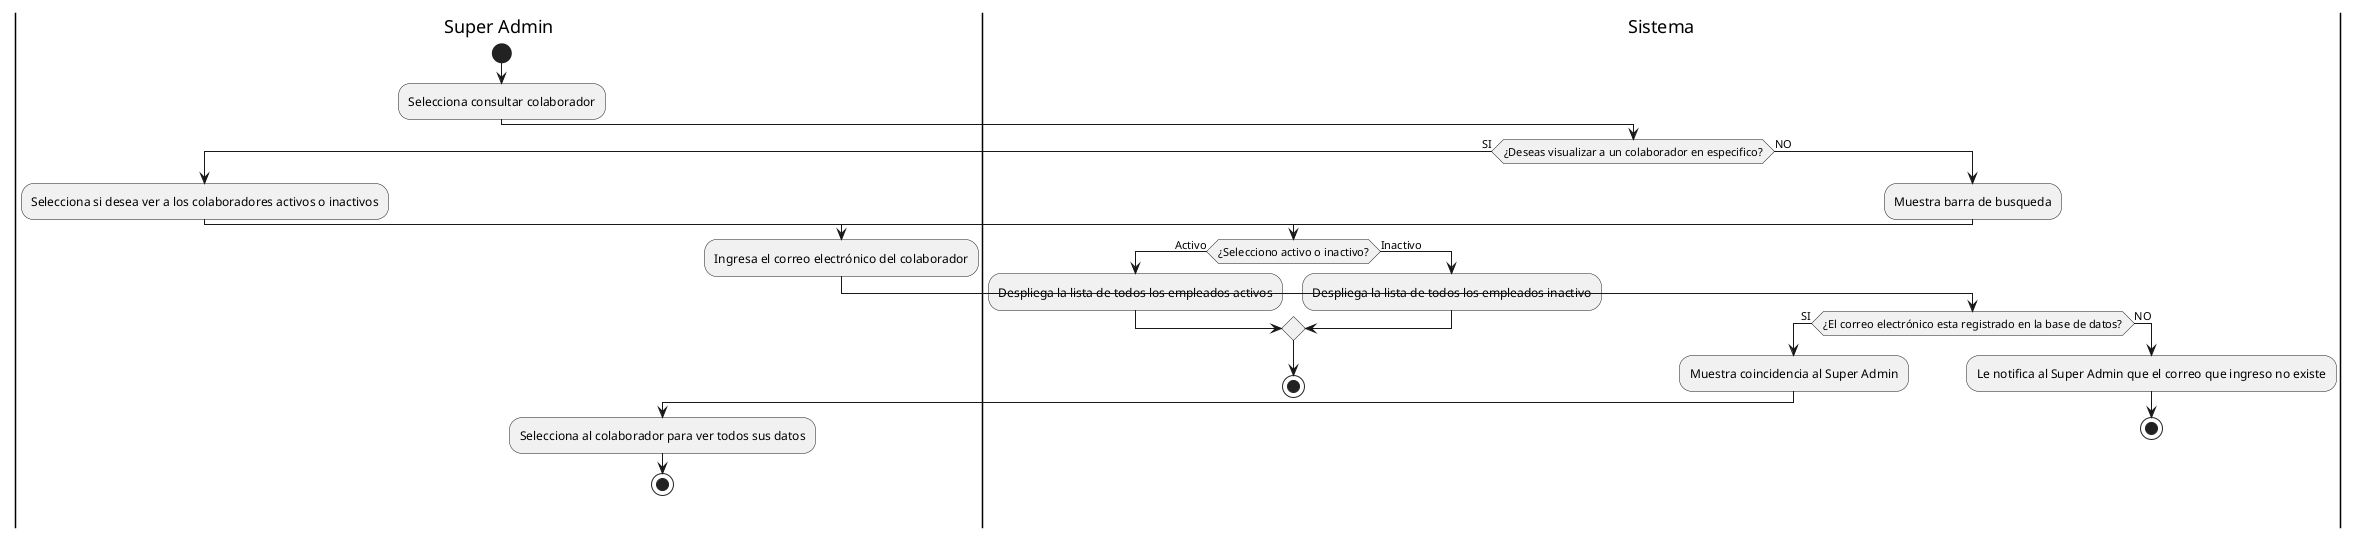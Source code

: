 @startuml CU03 - Superadmin consulta empleado
|Super Admin|
start
:Selecciona consultar colaborador;
|Sistema|
if(¿Deseas visualizar a un colaborador en especifico?) then (SI)
    |Super Admin|
    :Selecciona si desea ver a los colaboradores activos o inactivos;
    |Sistema|
    if(¿Selecciono activo o inactivo?) then (Activo)
        :Despliega la lista de todos los empleados activos;
    else(Inactivo)
        :Despliega la lista de todos los empleados inactivo;
    endif
    stop
else(NO)
    |Sistema|
    :Muestra barra de busqueda;
    |Super Admin|
    :Ingresa el correo electrónico del colaborador;
    |Sistema|
    if(¿El correo electrónico esta registrado en la base de datos?) then (SI)
        :Muestra coincidencia al Super Admin;
        |Super Admin|
        :Selecciona al colaborador para ver todos sus datos;
        stop
    else(NO)
        |Sistema|
        :Le notifica al Super Admin que el correo que ingreso no existe;
        stop
@enduml